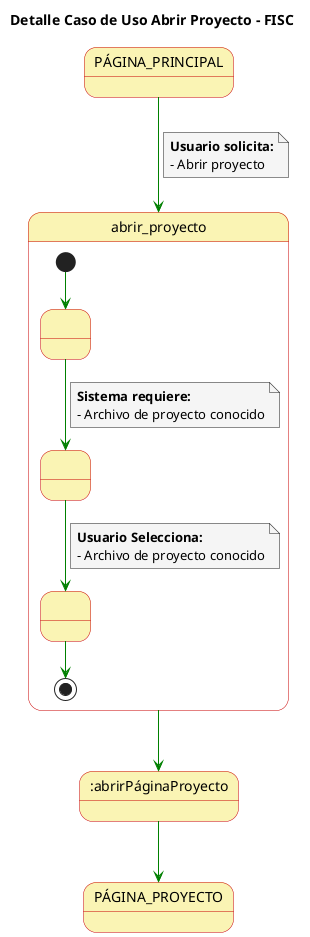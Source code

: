 @startuml

skinparam state {
  BackgroundColor #faf4b4
  BorderColor #c90000
}

skinparam note {
  BackgroundColor #f5f5f5
}

skinparam linetype polyline

title Detalle Caso de Uso Abrir Proyecto - FISC


PÁGINA_PRINCIPAL -[#green]-> abrir_proyecto
note on link
  **Usuario solicita:**
  - Abrir proyecto
end note

state abrir_proyecto{
  state 1 as " "
  state 2 as " "
  state 3 as " "
  
  [*] -[#green]-> 1
  1 -[#green]-> 2
  note on link
      **Sistema requiere:**
      - Archivo de proyecto conocido
  end note
  2 -[#green]-> 3
  note on link
    **Usuario Selecciona:**
    - Archivo de proyecto conocido
  end note
 
  3 -[#green]-> [*]
}

abrir_proyecto-[#green]-> :abrirPáginaProyecto

:abrirPáginaProyecto -[#green]-> PÁGINA_PROYECTO

@enduml